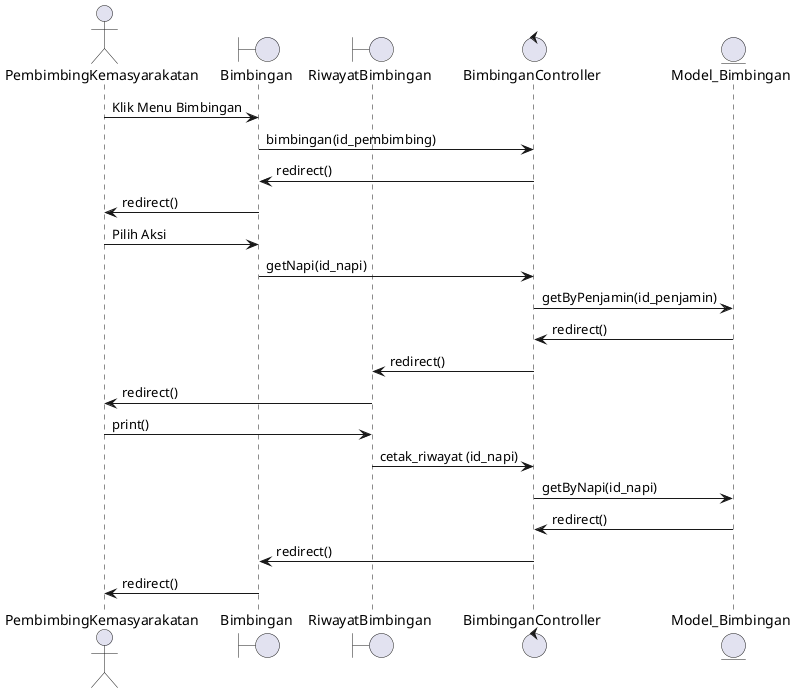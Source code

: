 @startuml

actor PembimbingKemasyarakatan
boundary Bimbingan
boundary RiwayatBimbingan
control BimbinganController

entity Model_Bimbingan
PembimbingKemasyarakatan->Bimbingan:Klik Menu Bimbingan
Bimbingan->BimbinganController : bimbingan(id_pembimbing)
BimbinganController->Bimbingan : redirect()
Bimbingan->PembimbingKemasyarakatan : redirect()
PembimbingKemasyarakatan->Bimbingan : Pilih Aksi
Bimbingan->BimbinganController : getNapi(id_napi)
BimbinganController->Model_Bimbingan : getByPenjamin(id_penjamin)
Model_Bimbingan->BimbinganController :redirect()
BimbinganController -> RiwayatBimbingan : redirect()
RiwayatBimbingan ->PembimbingKemasyarakatan : redirect()
PembimbingKemasyarakatan -> RiwayatBimbingan : print()
RiwayatBimbingan -> BimbinganController : cetak_riwayat (id_napi)
BimbinganController -> Model_Bimbingan : getByNapi(id_napi)
Model_Bimbingan -> BimbinganController : redirect()
BimbinganController -> Bimbingan : redirect()
Bimbingan ->PembimbingKemasyarakatan : redirect()
@enduml